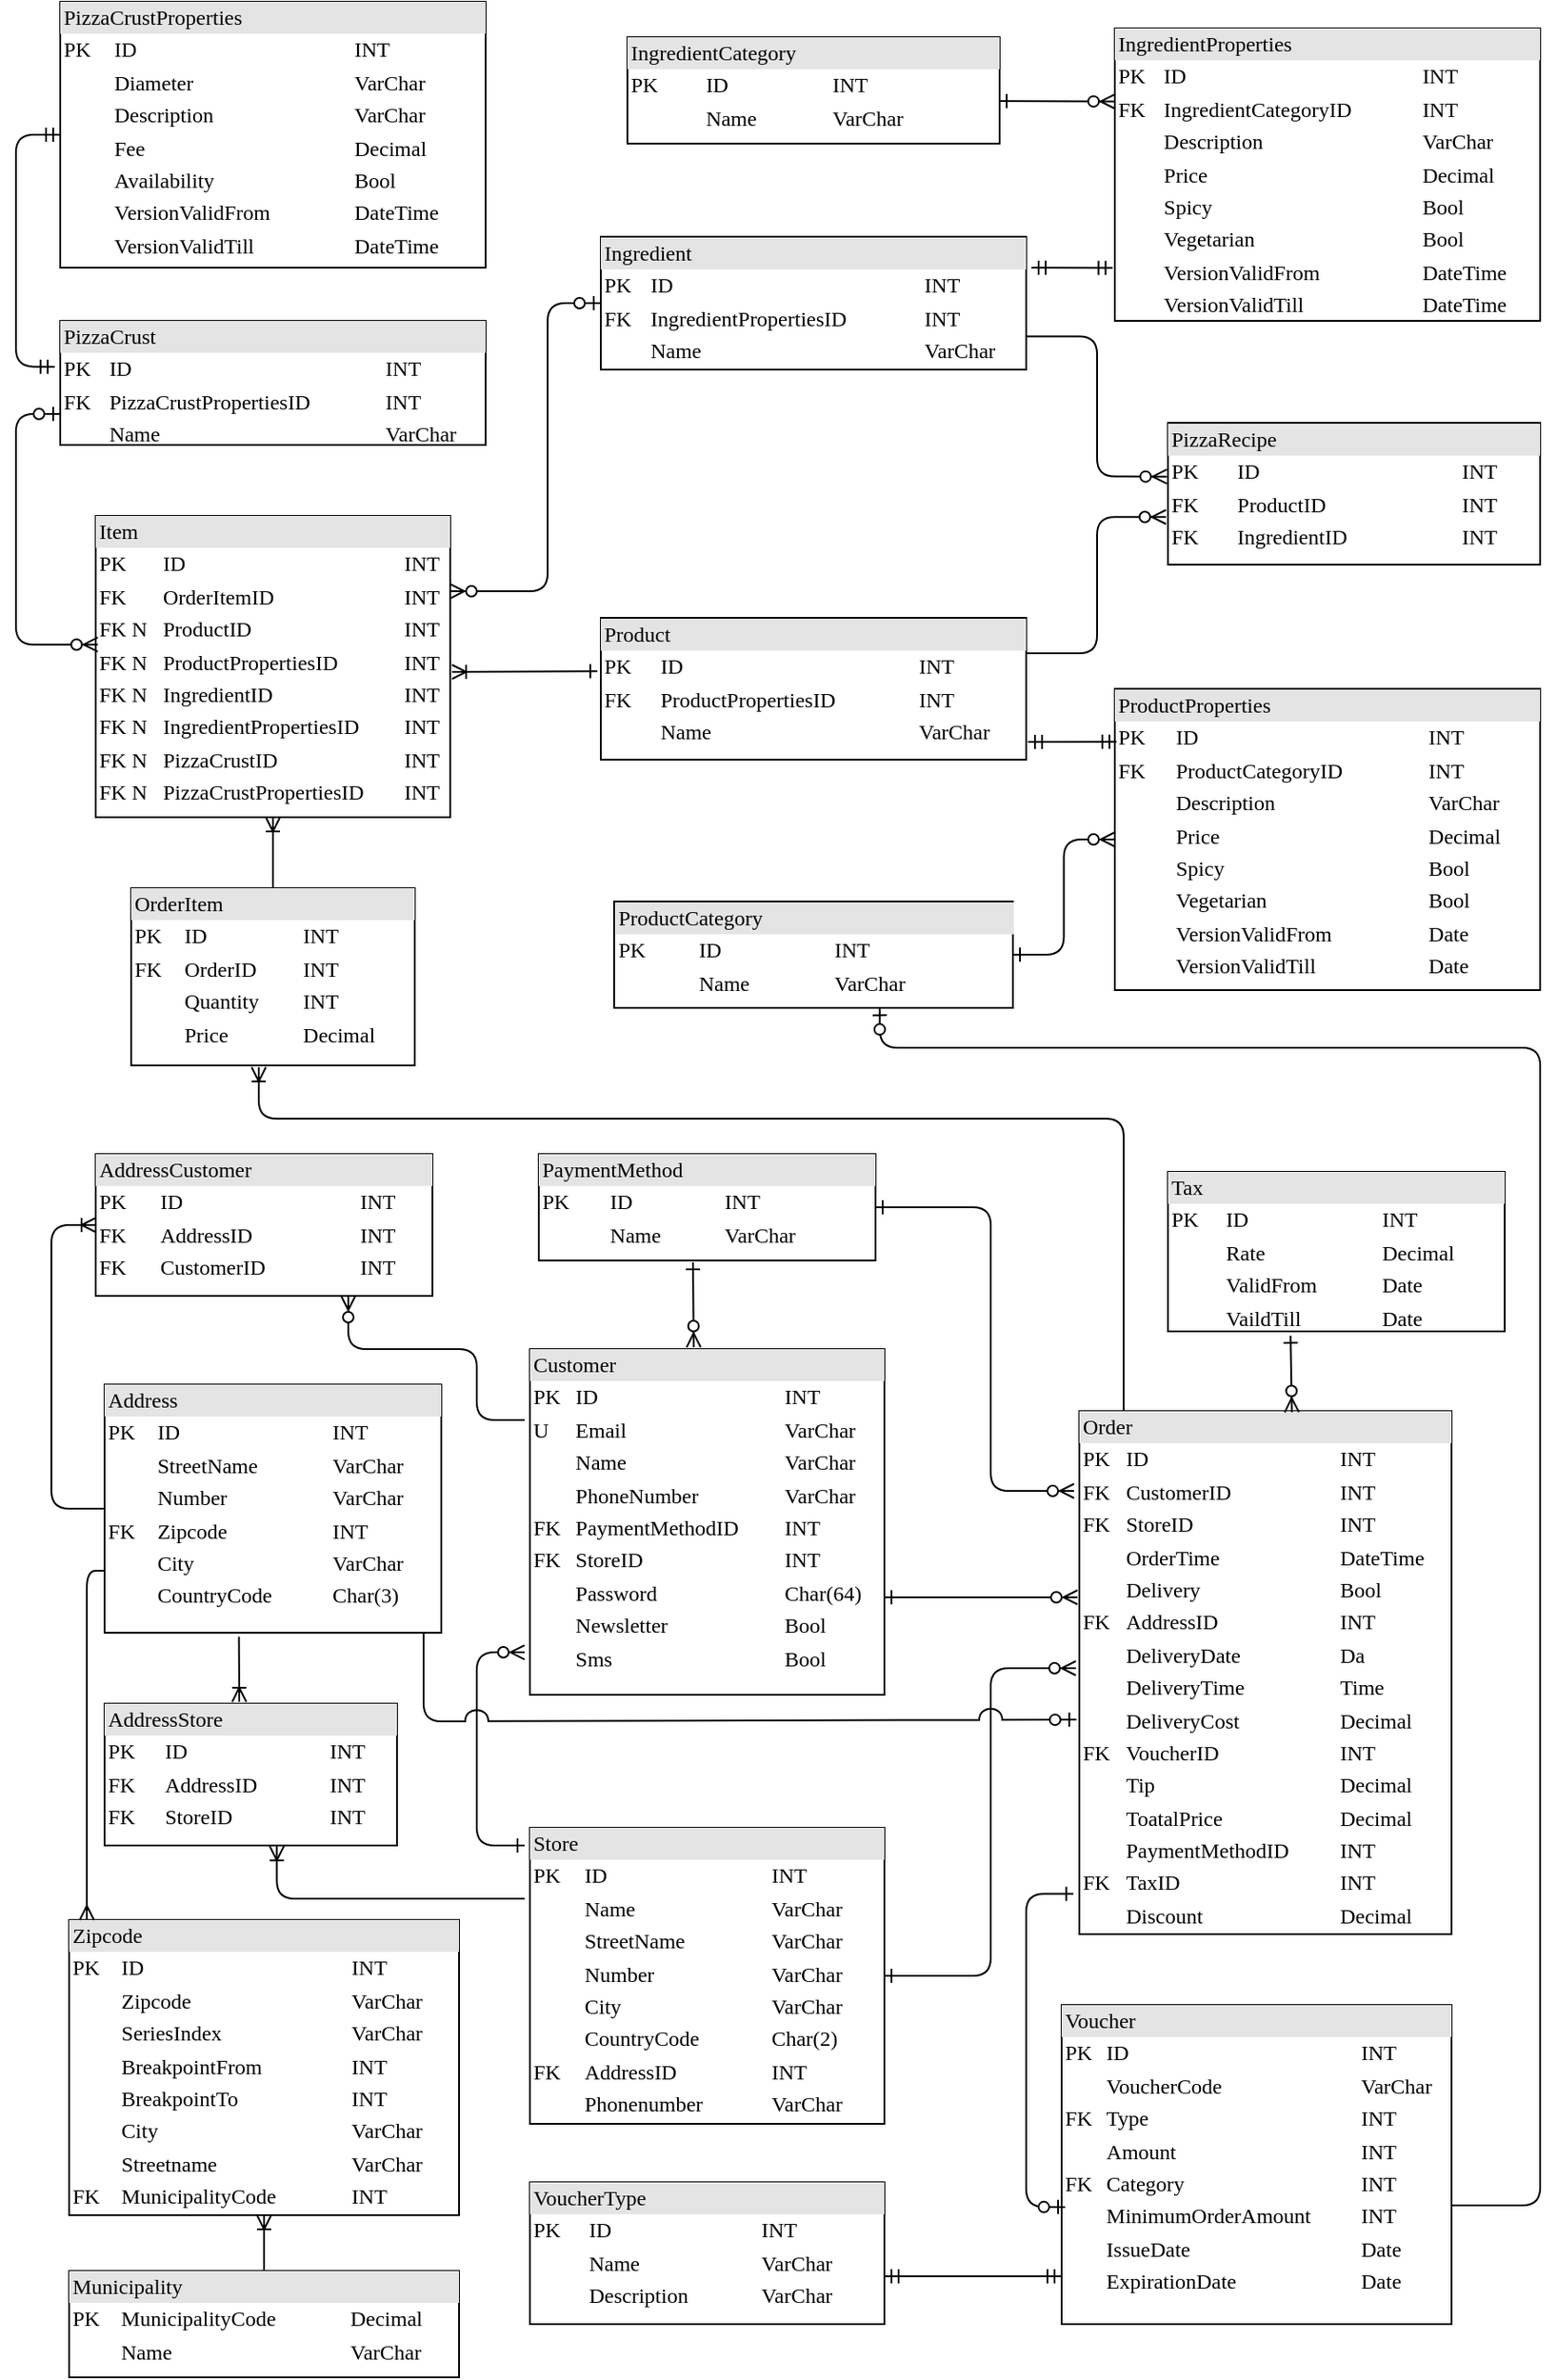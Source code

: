 <mxfile version="13.8.0" type="github">
  <diagram name="Page-1" id="2ca16b54-16f6-2749-3443-fa8db7711227">
    <mxGraphModel dx="4212" dy="2574" grid="1" gridSize="10" guides="1" tooltips="1" connect="1" arrows="1" fold="1" page="1" pageScale="1" pageWidth="1100" pageHeight="850" background="#ffffff" math="0" shadow="0">
      <root>
        <mxCell id="0" />
        <mxCell id="1" parent="0" />
        <mxCell id="2ed32ef02a7f4228-2" value="&lt;div style=&quot;box-sizing: border-box ; width: 100% ; background: #e4e4e4 ; padding: 2px&quot;&gt;Product&lt;br&gt;&lt;/div&gt;&lt;table style=&quot;width: 100% ; font-size: 1em&quot; cellspacing=&quot;0&quot; cellpadding=&quot;2&quot;&gt;&lt;tbody&gt;&lt;tr&gt;&lt;td&gt;PK&amp;nbsp;&lt;/td&gt;&lt;td&gt;ID&lt;/td&gt;&lt;td&gt;INT&lt;br&gt;&lt;/td&gt;&lt;/tr&gt;&lt;tr&gt;&lt;td&gt;FK&lt;/td&gt;&lt;td&gt;ProductPropertiesID&lt;br&gt;&lt;/td&gt;&lt;td&gt;INT&lt;/td&gt;&lt;/tr&gt;&lt;tr&gt;&lt;td&gt;&lt;br&gt;&lt;/td&gt;&lt;td&gt;Name&lt;br&gt;&lt;/td&gt;&lt;td&gt;VarChar&lt;br&gt;&lt;/td&gt;&lt;/tr&gt;&lt;/tbody&gt;&lt;/table&gt;" style="verticalAlign=top;align=left;overflow=fill;html=1;rounded=0;shadow=0;comic=0;labelBackgroundColor=none;strokeWidth=1;fontFamily=Verdana;fontSize=12" parent="1" vertex="1">
          <mxGeometry x="-590" y="-392.5" width="240" height="80" as="geometry" />
        </mxCell>
        <mxCell id="2ed32ef02a7f4228-3" value="&lt;div style=&quot;box-sizing: border-box ; width: 100% ; background: #e4e4e4 ; padding: 2px&quot;&gt;PizzaCrust&lt;br&gt;&lt;/div&gt;&lt;table style=&quot;width: 100% ; font-size: 1em&quot; cellspacing=&quot;0&quot; cellpadding=&quot;2&quot;&gt;&lt;tbody&gt;&lt;tr&gt;&lt;td&gt;PK&lt;/td&gt;&lt;td&gt;ID&lt;/td&gt;&lt;td&gt;INT&lt;/td&gt;&lt;/tr&gt;&lt;tr&gt;&lt;td&gt;FK&lt;/td&gt;&lt;td&gt;PizzaCrustPropertiesID&lt;/td&gt;&lt;td&gt;INT&lt;/td&gt;&lt;/tr&gt;&lt;tr&gt;&lt;td&gt;&lt;br&gt;&lt;/td&gt;&lt;td&gt;Name&lt;br&gt;&lt;/td&gt;&lt;td&gt;VarChar&lt;/td&gt;&lt;/tr&gt;&lt;/tbody&gt;&lt;/table&gt;" style="verticalAlign=top;align=left;overflow=fill;html=1;rounded=0;shadow=0;comic=0;labelBackgroundColor=none;strokeWidth=1;fontFamily=Verdana;fontSize=12" parent="1" vertex="1">
          <mxGeometry x="-895" y="-560" width="240" height="70" as="geometry" />
        </mxCell>
        <mxCell id="2ed32ef02a7f4228-5" value="&lt;div style=&quot;box-sizing: border-box ; width: 100% ; background: #e4e4e4 ; padding: 2px&quot;&gt;Store&lt;br&gt;&lt;/div&gt;&lt;table style=&quot;width: 100% ; font-size: 1em&quot; cellspacing=&quot;0&quot; cellpadding=&quot;2&quot;&gt;&lt;tbody&gt;&lt;tr&gt;&lt;td&gt;PK&lt;/td&gt;&lt;td&gt;ID&lt;br&gt;&lt;/td&gt;&lt;td&gt;INT&lt;/td&gt;&lt;/tr&gt;&lt;tr&gt;&lt;td&gt;&lt;br&gt;&lt;/td&gt;&lt;td&gt;Name&lt;br&gt;&lt;/td&gt;&lt;td&gt;VarChar&lt;/td&gt;&lt;/tr&gt;&lt;tr&gt;&lt;td&gt;&lt;br&gt;&lt;/td&gt;&lt;td&gt;StreetName&lt;br&gt;&lt;/td&gt;&lt;td&gt;VarChar&lt;/td&gt;&lt;/tr&gt;&lt;tr&gt;&lt;td&gt;&lt;br&gt;&lt;/td&gt;&lt;td&gt;Number&lt;br&gt;&lt;/td&gt;&lt;td&gt;VarChar&lt;/td&gt;&lt;/tr&gt;&lt;tr&gt;&lt;td&gt;&lt;br&gt;&lt;/td&gt;&lt;td&gt;City&lt;br&gt;&lt;/td&gt;&lt;td&gt;VarChar&lt;/td&gt;&lt;/tr&gt;&lt;tr&gt;&lt;td&gt;&lt;br&gt;&lt;/td&gt;&lt;td&gt;CountryCode&lt;br&gt;&lt;/td&gt;&lt;td&gt;Char(2)&lt;/td&gt;&lt;/tr&gt;&lt;tr&gt;&lt;td&gt;FK&lt;/td&gt;&lt;td&gt;AddressID&lt;br&gt;&lt;/td&gt;&lt;td&gt;INT&lt;/td&gt;&lt;/tr&gt;&lt;tr&gt;&lt;td&gt;&lt;br&gt;&lt;/td&gt;&lt;td&gt;Phonenumber&lt;br&gt;&lt;/td&gt;&lt;td&gt;VarChar&lt;/td&gt;&lt;/tr&gt;&lt;/tbody&gt;&lt;/table&gt;" style="verticalAlign=top;align=left;overflow=fill;html=1;rounded=0;shadow=0;comic=0;labelBackgroundColor=none;strokeWidth=1;fontFamily=Verdana;fontSize=12" parent="1" vertex="1">
          <mxGeometry x="-630" y="290" width="200" height="167" as="geometry" />
        </mxCell>
        <mxCell id="2ed32ef02a7f4228-8" value="&lt;div style=&quot;box-sizing: border-box ; width: 100% ; background: #e4e4e4 ; padding: 2px&quot;&gt;Ingredient&lt;br&gt;&lt;/div&gt;&lt;table style=&quot;width: 100% ; font-size: 1em&quot; cellspacing=&quot;0&quot; cellpadding=&quot;2&quot;&gt;&lt;tbody&gt;&lt;tr&gt;&lt;td&gt;PK&lt;/td&gt;&lt;td&gt;ID&lt;/td&gt;&lt;td&gt;INT&lt;/td&gt;&lt;/tr&gt;&lt;tr&gt;&lt;td&gt;FK&lt;/td&gt;&lt;td&gt;IngredientPropertiesID&lt;/td&gt;&lt;td&gt;INT&lt;/td&gt;&lt;/tr&gt;&lt;tr&gt;&lt;td&gt;&lt;br&gt;&lt;/td&gt;&lt;td&gt;Name&lt;br&gt;&lt;/td&gt;&lt;td&gt;VarChar&lt;/td&gt;&lt;/tr&gt;&lt;/tbody&gt;&lt;/table&gt;" style="verticalAlign=top;align=left;overflow=fill;html=1;rounded=0;shadow=0;comic=0;labelBackgroundColor=none;strokeWidth=1;fontFamily=Verdana;fontSize=12" parent="1" vertex="1">
          <mxGeometry x="-590" y="-607.5" width="240" height="75" as="geometry" />
        </mxCell>
        <mxCell id="2ed32ef02a7f4228-10" value="&lt;div style=&quot;box-sizing: border-box ; width: 100% ; background: #e4e4e4 ; padding: 2px&quot;&gt;Zipcode&lt;br&gt;&lt;/div&gt;&lt;table style=&quot;width: 100% ; font-size: 1em&quot; cellspacing=&quot;0&quot; cellpadding=&quot;2&quot;&gt;&lt;tbody&gt;&lt;tr&gt;&lt;td&gt;PK&lt;/td&gt;&lt;td&gt;ID&lt;/td&gt;&lt;td&gt;INT&lt;/td&gt;&lt;/tr&gt;&lt;tr&gt;&lt;td&gt;&lt;br&gt;&lt;/td&gt;&lt;td&gt;Zipcode&lt;br&gt;&lt;/td&gt;&lt;td&gt;VarChar&lt;/td&gt;&lt;/tr&gt;&lt;tr&gt;&lt;td&gt;&lt;br&gt;&lt;/td&gt;&lt;td&gt;SeriesIndex&lt;br&gt;&lt;/td&gt;&lt;td&gt;VarChar&lt;br&gt;&lt;/td&gt;&lt;/tr&gt;&lt;tr&gt;&lt;td&gt;&lt;br&gt;&lt;/td&gt;&lt;td&gt;BreakpointFrom&lt;br&gt;&lt;/td&gt;&lt;td&gt;INT&lt;br&gt;&lt;/td&gt;&lt;/tr&gt;&lt;tr&gt;&lt;td&gt;&lt;br&gt;&lt;/td&gt;&lt;td&gt;BreakpointTo&lt;br&gt;&lt;/td&gt;&lt;td&gt;INT&lt;br&gt;&lt;/td&gt;&lt;/tr&gt;&lt;tr&gt;&lt;td&gt;&lt;br&gt;&lt;/td&gt;&lt;td&gt;City&lt;br&gt;&lt;/td&gt;&lt;td&gt;VarChar&lt;br&gt;&lt;/td&gt;&lt;/tr&gt;&lt;tr&gt;&lt;td&gt;&lt;br&gt;&lt;/td&gt;&lt;td&gt;Streetname&lt;br&gt;&lt;/td&gt;&lt;td&gt;VarChar&lt;br&gt;&lt;/td&gt;&lt;/tr&gt;&lt;tr&gt;&lt;td&gt;FK&lt;/td&gt;&lt;td&gt;MunicipalityCode&lt;br&gt;&lt;/td&gt;&lt;td&gt;INT&lt;/td&gt;&lt;/tr&gt;&lt;tr&gt;&lt;td&gt;&lt;br&gt;&lt;/td&gt;&lt;td&gt;&lt;br&gt;&lt;/td&gt;&lt;td&gt;&lt;br&gt;&lt;/td&gt;&lt;/tr&gt;&lt;tr&gt;&lt;td&gt;&lt;br&gt;&lt;/td&gt;&lt;td&gt;&lt;br&gt;&lt;/td&gt;&lt;td&gt;&lt;br&gt;&lt;/td&gt;&lt;/tr&gt;&lt;tr&gt;&lt;td&gt;&lt;br&gt;&lt;/td&gt;&lt;td&gt;&lt;br&gt;&lt;/td&gt;&lt;td&gt;&lt;br&gt;&lt;/td&gt;&lt;/tr&gt;&lt;tr&gt;&lt;td&gt;&lt;br&gt;&lt;/td&gt;&lt;td&gt;&lt;br&gt;&lt;/td&gt;&lt;td&gt;&lt;br&gt;&lt;/td&gt;&lt;/tr&gt;&lt;tr&gt;&lt;td&gt;&lt;br&gt;&lt;/td&gt;&lt;td&gt;&lt;br&gt;&lt;/td&gt;&lt;td&gt;&lt;br&gt;&lt;/td&gt;&lt;/tr&gt;&lt;/tbody&gt;&lt;/table&gt;" style="verticalAlign=top;align=left;overflow=fill;html=1;rounded=0;shadow=0;comic=0;labelBackgroundColor=none;strokeWidth=1;fontFamily=Verdana;fontSize=12" parent="1" vertex="1">
          <mxGeometry x="-890" y="342" width="220" height="166.5" as="geometry" />
        </mxCell>
        <mxCell id="2ed32ef02a7f4228-11" value="&lt;div style=&quot;box-sizing: border-box ; width: 100% ; background: #e4e4e4 ; padding: 2px&quot;&gt;Municipality&lt;br&gt;&lt;/div&gt;&lt;table style=&quot;width: 100% ; font-size: 1em&quot; cellspacing=&quot;0&quot; cellpadding=&quot;2&quot;&gt;&lt;tbody&gt;&lt;tr&gt;&lt;td&gt;PK&lt;/td&gt;&lt;td&gt;MunicipalityCode&lt;br&gt;&lt;/td&gt;&lt;td&gt;Decimal&lt;br&gt;&lt;/td&gt;&lt;/tr&gt;&lt;tr&gt;&lt;td&gt;&lt;br&gt;&lt;/td&gt;&lt;td&gt;Name&lt;br&gt;&lt;/td&gt;&lt;td&gt;VarChar&lt;/td&gt;&lt;/tr&gt;&lt;tr&gt;&lt;td&gt;&lt;br&gt;&lt;/td&gt;&lt;td&gt;&lt;br&gt;&lt;/td&gt;&lt;td&gt;&lt;br&gt;&lt;/td&gt;&lt;/tr&gt;&lt;/tbody&gt;&lt;/table&gt;" style="verticalAlign=top;align=left;overflow=fill;html=1;rounded=0;shadow=0;comic=0;labelBackgroundColor=none;strokeWidth=1;fontFamily=Verdana;fontSize=12" parent="1" vertex="1">
          <mxGeometry x="-890" y="540" width="220" height="60" as="geometry" />
        </mxCell>
        <mxCell id="y2381WITxYUz7QJ1ljLC-3" value="&lt;div style=&quot;box-sizing: border-box ; width: 100% ; background: #e4e4e4 ; padding: 2px&quot;&gt;ProductCategory&lt;br&gt;&lt;/div&gt;&lt;table style=&quot;width: 100% ; font-size: 1em&quot; cellspacing=&quot;0&quot; cellpadding=&quot;2&quot;&gt;&lt;tbody&gt;&lt;tr&gt;&lt;td&gt;PK&lt;/td&gt;&lt;td&gt;ID&lt;br&gt;&lt;/td&gt;&lt;td&gt;INT&lt;/td&gt;&lt;/tr&gt;&lt;tr&gt;&lt;td&gt;&lt;br&gt;&lt;/td&gt;&lt;td&gt;Name&lt;br&gt;&lt;/td&gt;&lt;td&gt;VarChar&lt;/td&gt;&lt;/tr&gt;&lt;/tbody&gt;&lt;/table&gt;" style="verticalAlign=top;align=left;overflow=fill;html=1;rounded=0;shadow=0;comic=0;labelBackgroundColor=none;strokeWidth=1;fontFamily=Verdana;fontSize=12" parent="1" vertex="1">
          <mxGeometry x="-582.5" y="-232.5" width="225" height="60" as="geometry" />
        </mxCell>
        <mxCell id="y2381WITxYUz7QJ1ljLC-4" style="edgeStyle=orthogonalEdgeStyle;rounded=0;orthogonalLoop=1;jettySize=auto;html=1;exitX=0.5;exitY=1;exitDx=0;exitDy=0;" parent="1" source="y2381WITxYUz7QJ1ljLC-3" target="y2381WITxYUz7QJ1ljLC-3" edge="1">
          <mxGeometry relative="1" as="geometry" />
        </mxCell>
        <mxCell id="y2381WITxYUz7QJ1ljLC-5" style="edgeStyle=orthogonalEdgeStyle;rounded=0;orthogonalLoop=1;jettySize=auto;html=1;exitX=0.5;exitY=1;exitDx=0;exitDy=0;" parent="1" source="2ed32ef02a7f4228-2" target="2ed32ef02a7f4228-2" edge="1">
          <mxGeometry relative="1" as="geometry" />
        </mxCell>
        <mxCell id="y2381WITxYUz7QJ1ljLC-6" value="&lt;div style=&quot;box-sizing: border-box ; width: 100% ; background: #e4e4e4 ; padding: 2px&quot;&gt;IngredientCategory&lt;br&gt;&lt;/div&gt;&lt;table style=&quot;width: 100% ; font-size: 1em&quot; cellspacing=&quot;0&quot; cellpadding=&quot;2&quot;&gt;&lt;tbody&gt;&lt;tr&gt;&lt;td&gt;PK&lt;/td&gt;&lt;td&gt;ID&lt;br&gt;&lt;/td&gt;&lt;td&gt;INT&lt;/td&gt;&lt;/tr&gt;&lt;tr&gt;&lt;td&gt;&lt;br&gt;&lt;/td&gt;&lt;td&gt;Name&lt;br&gt;&lt;/td&gt;&lt;td&gt;VarChar&lt;/td&gt;&lt;/tr&gt;&lt;/tbody&gt;&lt;/table&gt;" style="verticalAlign=top;align=left;overflow=fill;html=1;rounded=0;shadow=0;comic=0;labelBackgroundColor=none;strokeWidth=1;fontFamily=Verdana;fontSize=12" parent="1" vertex="1">
          <mxGeometry x="-575" y="-720" width="210" height="60" as="geometry" />
        </mxCell>
        <mxCell id="y2381WITxYUz7QJ1ljLC-7" value="&lt;div style=&quot;box-sizing: border-box ; width: 100% ; background: #e4e4e4 ; padding: 2px&quot;&gt;PizzaRecipe&lt;br&gt;&lt;/div&gt;&lt;table style=&quot;width: 100% ; font-size: 1em&quot; cellspacing=&quot;0&quot; cellpadding=&quot;2&quot;&gt;&lt;tbody&gt;&lt;tr&gt;&lt;td&gt;PK&lt;/td&gt;&lt;td&gt;ID&lt;/td&gt;&lt;td&gt;INT&lt;/td&gt;&lt;/tr&gt;&lt;tr&gt;&lt;td&gt;FK&lt;/td&gt;&lt;td&gt;ProductID&lt;br&gt;&lt;/td&gt;&lt;td&gt;INT&lt;/td&gt;&lt;/tr&gt;&lt;tr&gt;&lt;td&gt;FK&lt;/td&gt;&lt;td&gt;IngredientID&lt;br&gt;&lt;/td&gt;&lt;td&gt;INT&lt;/td&gt;&lt;/tr&gt;&lt;/tbody&gt;&lt;/table&gt;" style="verticalAlign=top;align=left;overflow=fill;html=1;rounded=0;shadow=0;comic=0;labelBackgroundColor=none;strokeWidth=1;fontFamily=Verdana;fontSize=12" parent="1" vertex="1">
          <mxGeometry x="-270" y="-502.5" width="210" height="80" as="geometry" />
        </mxCell>
        <mxCell id="y2381WITxYUz7QJ1ljLC-9" value="&lt;div style=&quot;box-sizing: border-box ; width: 100% ; background: #e4e4e4 ; padding: 2px&quot;&gt;OrderItem&lt;br&gt;&lt;/div&gt;&lt;table style=&quot;width: 100% ; font-size: 1em&quot; cellspacing=&quot;0&quot; cellpadding=&quot;2&quot;&gt;&lt;tbody&gt;&lt;tr&gt;&lt;td&gt;PK&lt;/td&gt;&lt;td&gt;ID&lt;/td&gt;&lt;td&gt;INT&lt;/td&gt;&lt;/tr&gt;&lt;tr&gt;&lt;td&gt;FK&lt;/td&gt;&lt;td&gt;OrderID&lt;br&gt;&lt;/td&gt;&lt;td&gt;INT&lt;/td&gt;&lt;/tr&gt;&lt;tr&gt;&lt;td&gt;&lt;br&gt;&lt;/td&gt;&lt;td&gt;Quantity&lt;/td&gt;&lt;td&gt;INT&lt;/td&gt;&lt;/tr&gt;&lt;tr&gt;&lt;td&gt;&lt;br&gt;&lt;/td&gt;&lt;td&gt;Price&lt;br&gt;&lt;/td&gt;&lt;td&gt;Decimal&lt;br&gt;&lt;/td&gt;&lt;/tr&gt;&lt;/tbody&gt;&lt;/table&gt;" style="verticalAlign=top;align=left;overflow=fill;html=1;rounded=0;shadow=0;comic=0;labelBackgroundColor=none;strokeWidth=1;fontFamily=Verdana;fontSize=12" parent="1" vertex="1">
          <mxGeometry x="-855" y="-240" width="160" height="100" as="geometry" />
        </mxCell>
        <mxCell id="y2381WITxYUz7QJ1ljLC-11" value="&lt;div style=&quot;box-sizing: border-box ; width: 100% ; background: #e4e4e4 ; padding: 2px&quot;&gt;Order&lt;br&gt;&lt;/div&gt;&lt;table style=&quot;width: 100% ; font-size: 1em&quot; cellspacing=&quot;0&quot; cellpadding=&quot;2&quot;&gt;&lt;tbody&gt;&lt;tr&gt;&lt;td&gt;PK&lt;/td&gt;&lt;td&gt;ID&lt;br&gt;&lt;/td&gt;&lt;td&gt;INT&lt;/td&gt;&lt;/tr&gt;&lt;tr&gt;&lt;td&gt;FK&lt;/td&gt;&lt;td&gt;CustomerID&lt;br&gt;&lt;/td&gt;&lt;td&gt;INT&lt;/td&gt;&lt;/tr&gt;&lt;tr&gt;&lt;td&gt;FK&lt;/td&gt;&lt;td&gt;StoreID&lt;/td&gt;&lt;td&gt;INT&lt;/td&gt;&lt;/tr&gt;&lt;tr&gt;&lt;td&gt;&lt;br&gt;&lt;/td&gt;&lt;td&gt;OrderTime&lt;/td&gt;&lt;td&gt;DateTime&lt;/td&gt;&lt;/tr&gt;&lt;tr&gt;&lt;td&gt;&lt;br&gt;&lt;/td&gt;&lt;td&gt;Delivery&lt;/td&gt;&lt;td&gt;Bool&lt;/td&gt;&lt;/tr&gt;&lt;tr&gt;&lt;td&gt;FK&lt;/td&gt;&lt;td&gt;AddressID&lt;/td&gt;&lt;td&gt;INT&lt;/td&gt;&lt;/tr&gt;&lt;tr&gt;&lt;td&gt;&lt;br&gt;&lt;/td&gt;&lt;td&gt;DeliveryDate&lt;/td&gt;&lt;td&gt;Da&lt;/td&gt;&lt;/tr&gt;&lt;tr&gt;&lt;td&gt;&lt;br&gt;&lt;/td&gt;&lt;td&gt;DeliveryTime&lt;/td&gt;&lt;td&gt;Time&lt;/td&gt;&lt;/tr&gt;&lt;tr&gt;&lt;td&gt;&lt;br&gt;&lt;/td&gt;&lt;td&gt;DeliveryCost&lt;/td&gt;&lt;td&gt;Decimal&lt;/td&gt;&lt;/tr&gt;&lt;tr&gt;&lt;td&gt;FK&lt;/td&gt;&lt;td&gt;VoucherID&lt;/td&gt;&lt;td&gt;INT&lt;/td&gt;&lt;/tr&gt;&lt;tr&gt;&lt;td&gt;&lt;br&gt;&lt;/td&gt;&lt;td&gt;Tip&lt;/td&gt;&lt;td&gt;Decimal&lt;br&gt;&lt;/td&gt;&lt;/tr&gt;&lt;tr&gt;&lt;td&gt;&lt;br&gt;&lt;/td&gt;&lt;td&gt;ToatalPrice&lt;/td&gt;&lt;td&gt;Decimal&lt;/td&gt;&lt;/tr&gt;&lt;tr&gt;&lt;td&gt;&lt;br&gt;&lt;/td&gt;&lt;td&gt;PaymentMethodID&lt;/td&gt;&lt;td&gt;INT&lt;br&gt;&lt;/td&gt;&lt;/tr&gt;&lt;tr&gt;&lt;td&gt;FK&lt;/td&gt;&lt;td&gt;TaxID&lt;/td&gt;&lt;td&gt;INT&lt;/td&gt;&lt;/tr&gt;&lt;tr&gt;&lt;td&gt;&lt;br&gt;&lt;/td&gt;&lt;td&gt;Discount&lt;/td&gt;&lt;td&gt;Decimal&lt;/td&gt;&lt;/tr&gt;&lt;/tbody&gt;&lt;/table&gt;" style="verticalAlign=top;align=left;overflow=fill;html=1;rounded=0;shadow=0;comic=0;labelBackgroundColor=none;strokeWidth=1;fontFamily=Verdana;fontSize=12" parent="1" vertex="1">
          <mxGeometry x="-320" y="55" width="210" height="295" as="geometry" />
        </mxCell>
        <mxCell id="y2381WITxYUz7QJ1ljLC-12" value="&lt;div style=&quot;box-sizing: border-box ; width: 100% ; background: #e4e4e4 ; padding: 2px&quot;&gt;Customer&lt;br&gt;&lt;/div&gt;&lt;table style=&quot;width: 100% ; font-size: 1em&quot; cellspacing=&quot;0&quot; cellpadding=&quot;2&quot;&gt;&lt;tbody&gt;&lt;tr&gt;&lt;td&gt;PK&lt;/td&gt;&lt;td&gt;ID&lt;br&gt;&lt;/td&gt;&lt;td&gt;INT&lt;/td&gt;&lt;/tr&gt;&lt;tr&gt;&lt;td&gt;U&lt;/td&gt;&lt;td&gt;Email&lt;br&gt;&lt;/td&gt;&lt;td&gt;VarChar&lt;/td&gt;&lt;/tr&gt;&lt;tr&gt;&lt;td&gt;&lt;br&gt;&lt;/td&gt;&lt;td&gt;Name&lt;/td&gt;&lt;td&gt;VarChar&lt;br&gt;&lt;/td&gt;&lt;/tr&gt;&lt;tr&gt;&lt;td&gt;&lt;br&gt;&lt;/td&gt;&lt;td&gt;PhoneNumber&lt;/td&gt;&lt;td&gt;VarChar&lt;/td&gt;&lt;/tr&gt;&lt;tr&gt;&lt;td&gt;FK&lt;/td&gt;&lt;td&gt;PaymentMethodID&lt;/td&gt;&lt;td&gt;INT&lt;/td&gt;&lt;/tr&gt;&lt;tr&gt;&lt;td&gt;FK&lt;/td&gt;&lt;td&gt;StoreID&lt;/td&gt;&lt;td&gt;INT&lt;/td&gt;&lt;/tr&gt;&lt;tr&gt;&lt;td&gt;&lt;br&gt;&lt;/td&gt;&lt;td&gt;Password&lt;/td&gt;&lt;td&gt;Char(64)&lt;/td&gt;&lt;/tr&gt;&lt;tr&gt;&lt;td&gt;&lt;br&gt;&lt;/td&gt;&lt;td&gt;Newsletter&lt;/td&gt;&lt;td&gt;Bool&lt;/td&gt;&lt;/tr&gt;&lt;tr&gt;&lt;td&gt;&lt;br&gt;&lt;/td&gt;&lt;td&gt;Sms&lt;/td&gt;&lt;td&gt;Bool&lt;/td&gt;&lt;/tr&gt;&lt;/tbody&gt;&lt;/table&gt;" style="verticalAlign=top;align=left;overflow=fill;html=1;rounded=0;shadow=0;comic=0;labelBackgroundColor=none;strokeWidth=1;fontFamily=Verdana;fontSize=12" parent="1" vertex="1">
          <mxGeometry x="-630" y="20" width="200" height="195" as="geometry" />
        </mxCell>
        <mxCell id="y2381WITxYUz7QJ1ljLC-13" value="&lt;div style=&quot;box-sizing: border-box ; width: 100% ; background: #e4e4e4 ; padding: 2px&quot;&gt;PaymentMethod&lt;br&gt;&lt;/div&gt;&lt;table style=&quot;width: 100% ; font-size: 1em&quot; cellspacing=&quot;0&quot; cellpadding=&quot;2&quot;&gt;&lt;tbody&gt;&lt;tr&gt;&lt;td&gt;PK&lt;/td&gt;&lt;td&gt;ID&lt;br&gt;&lt;/td&gt;&lt;td&gt;INT&lt;/td&gt;&lt;/tr&gt;&lt;tr&gt;&lt;td&gt;&lt;br&gt;&lt;/td&gt;&lt;td&gt;Name&lt;br&gt;&lt;/td&gt;&lt;td&gt;VarChar&lt;/td&gt;&lt;/tr&gt;&lt;/tbody&gt;&lt;/table&gt;" style="verticalAlign=top;align=left;overflow=fill;html=1;rounded=0;shadow=0;comic=0;labelBackgroundColor=none;strokeWidth=1;fontFamily=Verdana;fontSize=12" parent="1" vertex="1">
          <mxGeometry x="-625" y="-90" width="190" height="60" as="geometry" />
        </mxCell>
        <mxCell id="y2381WITxYUz7QJ1ljLC-15" value="&lt;div style=&quot;box-sizing: border-box ; width: 100% ; background: #e4e4e4 ; padding: 2px&quot;&gt;Address&lt;br&gt;&lt;/div&gt;&lt;table style=&quot;width: 100% ; font-size: 1em&quot; cellspacing=&quot;0&quot; cellpadding=&quot;2&quot;&gt;&lt;tbody&gt;&lt;tr&gt;&lt;td&gt;PK&lt;/td&gt;&lt;td&gt;ID&lt;br&gt;&lt;/td&gt;&lt;td&gt;INT&lt;/td&gt;&lt;/tr&gt;&lt;tr&gt;&lt;td&gt;&lt;br&gt;&lt;/td&gt;&lt;td&gt;StreetName&lt;/td&gt;&lt;td&gt;VarChar&lt;/td&gt;&lt;/tr&gt;&lt;tr&gt;&lt;td&gt;&lt;br&gt;&lt;/td&gt;&lt;td&gt;Number&lt;/td&gt;&lt;td&gt;VarChar&lt;/td&gt;&lt;/tr&gt;&lt;tr&gt;&lt;td&gt;FK&lt;/td&gt;&lt;td&gt;Zipcode&lt;/td&gt;&lt;td&gt;INT&lt;/td&gt;&lt;/tr&gt;&lt;tr&gt;&lt;td&gt;&lt;br&gt;&lt;/td&gt;&lt;td&gt;City&lt;/td&gt;&lt;td&gt;VarChar&lt;/td&gt;&lt;/tr&gt;&lt;tr&gt;&lt;td&gt;&lt;br&gt;&lt;/td&gt;&lt;td&gt;CountryCode&lt;/td&gt;&lt;td&gt;Char(3)&lt;/td&gt;&lt;/tr&gt;&lt;/tbody&gt;&lt;/table&gt;" style="verticalAlign=top;align=left;overflow=fill;html=1;rounded=0;shadow=0;comic=0;labelBackgroundColor=none;strokeWidth=1;fontFamily=Verdana;fontSize=12" parent="1" vertex="1">
          <mxGeometry x="-870" y="40" width="190" height="140" as="geometry" />
        </mxCell>
        <mxCell id="y2381WITxYUz7QJ1ljLC-16" value="&lt;div style=&quot;box-sizing: border-box ; width: 100% ; background: #e4e4e4 ; padding: 2px&quot;&gt;Voucher&lt;br&gt;&lt;/div&gt;&lt;table style=&quot;width: 100% ; font-size: 1em&quot; cellspacing=&quot;0&quot; cellpadding=&quot;2&quot;&gt;&lt;tbody&gt;&lt;tr&gt;&lt;td&gt;PK&lt;/td&gt;&lt;td&gt;ID&lt;br&gt;&lt;/td&gt;&lt;td&gt;INT&lt;br&gt;&lt;/td&gt;&lt;/tr&gt;&lt;tr&gt;&lt;td&gt;&lt;br&gt;&lt;/td&gt;&lt;td&gt;VoucherCode&lt;/td&gt;&lt;td&gt;VarChar&lt;/td&gt;&lt;/tr&gt;&lt;tr&gt;&lt;td&gt;FK&lt;/td&gt;&lt;td&gt;Type&lt;/td&gt;&lt;td&gt;INT&lt;/td&gt;&lt;/tr&gt;&lt;tr&gt;&lt;td&gt;&lt;br&gt;&lt;/td&gt;&lt;td&gt;Amount&lt;/td&gt;&lt;td&gt;INT&lt;/td&gt;&lt;/tr&gt;&lt;tr&gt;&lt;td&gt;FK&lt;/td&gt;&lt;td&gt;Category&lt;/td&gt;&lt;td&gt;INT&lt;/td&gt;&lt;/tr&gt;&lt;tr&gt;&lt;td&gt;&lt;br&gt;&lt;/td&gt;&lt;td&gt;MinimumOrderAmount&lt;/td&gt;&lt;td&gt;INT&lt;/td&gt;&lt;/tr&gt;&lt;tr&gt;&lt;td&gt;&lt;br&gt;&lt;/td&gt;&lt;td&gt;IssueDate&lt;/td&gt;&lt;td&gt;Date&lt;/td&gt;&lt;/tr&gt;&lt;tr&gt;&lt;td&gt;&lt;br&gt;&lt;/td&gt;&lt;td&gt;ExpirationDate&lt;/td&gt;&lt;td&gt;Date&lt;br&gt;&lt;/td&gt;&lt;/tr&gt;&lt;/tbody&gt;&lt;/table&gt;" style="verticalAlign=top;align=left;overflow=fill;html=1;rounded=0;shadow=0;comic=0;labelBackgroundColor=none;strokeWidth=1;fontFamily=Verdana;fontSize=12" parent="1" vertex="1">
          <mxGeometry x="-330" y="390" width="220" height="180" as="geometry" />
        </mxCell>
        <mxCell id="y2381WITxYUz7QJ1ljLC-17" value="&lt;div style=&quot;box-sizing: border-box ; width: 100% ; background: #e4e4e4 ; padding: 2px&quot;&gt;Item&lt;br&gt;&lt;/div&gt;&lt;table style=&quot;width: 100% ; font-size: 1em&quot; cellspacing=&quot;0&quot; cellpadding=&quot;2&quot;&gt;&lt;tbody&gt;&lt;tr&gt;&lt;td&gt;PK&lt;/td&gt;&lt;td&gt;ID&lt;/td&gt;&lt;td&gt;INT&lt;/td&gt;&lt;/tr&gt;&lt;tr&gt;&lt;td&gt;FK&lt;/td&gt;&lt;td&gt;OrderItemID&lt;br&gt;&lt;/td&gt;&lt;td&gt;INT&lt;/td&gt;&lt;/tr&gt;&lt;tr&gt;&lt;td&gt;FK N&lt;/td&gt;&lt;td&gt;ProductID&lt;/td&gt;&lt;td&gt;INT&lt;/td&gt;&lt;/tr&gt;&lt;tr&gt;&lt;td&gt;FK N&lt;/td&gt;&lt;td&gt;&lt;span style=&quot;background-color: rgb(255 , 255 , 255)&quot;&gt;ProductPropertiesID&lt;/span&gt;&lt;/td&gt;&lt;td&gt;INT&lt;/td&gt;&lt;/tr&gt;&lt;tr&gt;&lt;td&gt;FK N&lt;/td&gt;&lt;td&gt;IngredientID&lt;/td&gt;&lt;td&gt;INT&lt;/td&gt;&lt;/tr&gt;&lt;tr&gt;&lt;td&gt;FK N&lt;/td&gt;&lt;td&gt;&lt;span style=&quot;background-color: rgb(255 , 255 , 255)&quot;&gt;IngredientPropertiesID&lt;/span&gt;&lt;/td&gt;&lt;td&gt;INT&lt;/td&gt;&lt;/tr&gt;&lt;tr&gt;&lt;td&gt;FK N&lt;/td&gt;&lt;td&gt;PizzaCrustID&lt;/td&gt;&lt;td&gt;INT&lt;/td&gt;&lt;/tr&gt;&lt;tr&gt;&lt;td&gt;FK N&lt;/td&gt;&lt;td&gt;&lt;span style=&quot;background-color: rgb(255 , 255 , 255)&quot;&gt;PizzaCrustPropertiesID&lt;/span&gt;&lt;/td&gt;&lt;td&gt;INT&lt;/td&gt;&lt;/tr&gt;&lt;/tbody&gt;&lt;/table&gt;" style="verticalAlign=top;align=left;overflow=fill;html=1;rounded=0;shadow=0;comic=0;labelBackgroundColor=none;strokeWidth=1;fontFamily=Verdana;fontSize=12" parent="1" vertex="1">
          <mxGeometry x="-875" y="-450" width="200" height="170" as="geometry" />
        </mxCell>
        <mxCell id="y2381WITxYUz7QJ1ljLC-18" style="edgeStyle=orthogonalEdgeStyle;rounded=0;orthogonalLoop=1;jettySize=auto;html=1;exitX=0.5;exitY=1;exitDx=0;exitDy=0;" parent="1" source="y2381WITxYUz7QJ1ljLC-7" target="y2381WITxYUz7QJ1ljLC-7" edge="1">
          <mxGeometry relative="1" as="geometry" />
        </mxCell>
        <mxCell id="y2381WITxYUz7QJ1ljLC-19" value="" style="fontSize=12;html=1;endArrow=ERoneToMany;endFill=0;entryX=0.45;entryY=1.01;entryDx=0;entryDy=0;exitX=0.119;exitY=-0.001;exitDx=0;exitDy=0;exitPerimeter=0;entryPerimeter=0;edgeStyle=orthogonalEdgeStyle;" parent="1" source="y2381WITxYUz7QJ1ljLC-11" target="y2381WITxYUz7QJ1ljLC-9" edge="1">
          <mxGeometry width="100" height="100" relative="1" as="geometry">
            <mxPoint x="-108" y="185" as="sourcePoint" />
            <mxPoint x="50" y="-110" as="targetPoint" />
            <Array as="points">
              <mxPoint x="-295" y="-110" />
              <mxPoint x="-783" y="-110" />
            </Array>
          </mxGeometry>
        </mxCell>
        <mxCell id="y2381WITxYUz7QJ1ljLC-21" value="" style="fontSize=12;html=1;endArrow=ERone;endFill=0;startArrow=ERzeroToMany;startFill=1;exitX=0;exitY=0.25;exitDx=0;exitDy=0;" parent="1" source="NlJtgaRzAW7B0GlUagiI-6" edge="1">
          <mxGeometry width="100" height="100" relative="1" as="geometry">
            <mxPoint x="-370" y="-373.5" as="sourcePoint" />
            <mxPoint x="-365" y="-684" as="targetPoint" />
          </mxGeometry>
        </mxCell>
        <mxCell id="y2381WITxYUz7QJ1ljLC-22" value="" style="fontSize=12;html=1;endArrow=ERoneToMany;endFill=0;exitX=0.5;exitY=0;exitDx=0;exitDy=0;entryX=0.5;entryY=1;entryDx=0;entryDy=0;" parent="1" source="y2381WITxYUz7QJ1ljLC-9" target="y2381WITxYUz7QJ1ljLC-17" edge="1">
          <mxGeometry width="100" height="100" relative="1" as="geometry">
            <mxPoint x="-760" y="-373.5" as="sourcePoint" />
            <mxPoint x="-730" y="-372.5" as="targetPoint" />
          </mxGeometry>
        </mxCell>
        <mxCell id="y2381WITxYUz7QJ1ljLC-23" value="" style="fontSize=12;html=1;endArrow=ERzeroToOne;endFill=1;startArrow=ERzeroToMany;startFill=1;exitX=0.006;exitY=0.427;exitDx=0;exitDy=0;entryX=0;entryY=0.75;entryDx=0;entryDy=0;exitPerimeter=0;edgeStyle=orthogonalEdgeStyle;" parent="1" source="y2381WITxYUz7QJ1ljLC-17" target="2ed32ef02a7f4228-3" edge="1">
          <mxGeometry width="100" height="100" relative="1" as="geometry">
            <mxPoint x="-530" y="-512.5" as="sourcePoint" />
            <mxPoint x="-790" y="-562.5" as="targetPoint" />
            <Array as="points">
              <mxPoint x="-920" y="-377" />
              <mxPoint x="-920" y="-508" />
            </Array>
          </mxGeometry>
        </mxCell>
        <mxCell id="y2381WITxYUz7QJ1ljLC-24" value="" style="edgeStyle=orthogonalEdgeStyle;fontSize=12;html=1;endArrow=ERzeroToOne;endFill=1;exitX=1;exitY=0.25;exitDx=0;exitDy=0;entryX=0;entryY=0.5;entryDx=0;entryDy=0;startArrow=ERzeroToMany;startFill=1;" parent="1" source="y2381WITxYUz7QJ1ljLC-17" target="2ed32ef02a7f4228-8" edge="1">
          <mxGeometry width="100" height="100" relative="1" as="geometry">
            <mxPoint x="-650" y="-372.5" as="sourcePoint" />
            <mxPoint x="-590" y="-372.5" as="targetPoint" />
            <Array as="points">
              <mxPoint x="-620" y="-408" />
              <mxPoint x="-620" y="-570" />
            </Array>
          </mxGeometry>
        </mxCell>
        <mxCell id="y2381WITxYUz7QJ1ljLC-25" value="" style="fontSize=12;html=1;endArrow=ERone;endFill=0;entryX=-0.008;entryY=0.377;entryDx=0;entryDy=0;startArrow=ERoneToMany;startFill=0;entryPerimeter=0;" parent="1" target="2ed32ef02a7f4228-2" edge="1">
          <mxGeometry width="100" height="100" relative="1" as="geometry">
            <mxPoint x="-674" y="-362" as="sourcePoint" />
            <mxPoint x="-580" y="-342.5" as="targetPoint" />
          </mxGeometry>
        </mxCell>
        <mxCell id="y2381WITxYUz7QJ1ljLC-26" value="" style="fontSize=12;html=1;endArrow=ERzeroToMany;endFill=1;startArrow=ERone;startFill=0;" parent="1" edge="1">
          <mxGeometry width="100" height="100" relative="1" as="geometry">
            <mxPoint x="-430" y="160" as="sourcePoint" />
            <mxPoint x="-321" y="160" as="targetPoint" />
          </mxGeometry>
        </mxCell>
        <mxCell id="y2381WITxYUz7QJ1ljLC-27" value="" style="edgeStyle=orthogonalEdgeStyle;fontSize=12;html=1;endArrow=ERzeroToMany;endFill=1;exitX=1;exitY=0.5;exitDx=0;exitDy=0;startArrow=ERone;startFill=0;" parent="1" source="2ed32ef02a7f4228-5" edge="1">
          <mxGeometry width="100" height="100" relative="1" as="geometry">
            <mxPoint x="-370" y="310" as="sourcePoint" />
            <mxPoint x="-322" y="200" as="targetPoint" />
            <Array as="points">
              <mxPoint x="-370" y="374" />
              <mxPoint x="-370" y="200" />
            </Array>
          </mxGeometry>
        </mxCell>
        <mxCell id="y2381WITxYUz7QJ1ljLC-28" value="" style="fontSize=12;html=1;endArrow=ERzeroToMany;endFill=1;entryX=0.462;entryY=-0.005;entryDx=0;entryDy=0;startArrow=ERone;startFill=0;entryPerimeter=0;" parent="1" target="y2381WITxYUz7QJ1ljLC-12" edge="1">
          <mxGeometry width="100" height="100" relative="1" as="geometry">
            <mxPoint x="-538" y="-29" as="sourcePoint" />
            <mxPoint x="-660" y="80" as="targetPoint" />
          </mxGeometry>
        </mxCell>
        <mxCell id="y2381WITxYUz7QJ1ljLC-31" value="" style="edgeStyle=orthogonalEdgeStyle;fontSize=12;html=1;endArrow=ERone;endFill=0;startArrow=ERzeroToMany;startFill=1;entryX=1;entryY=0.5;entryDx=0;entryDy=0;" parent="1" source="NlJtgaRzAW7B0GlUagiI-8" target="y2381WITxYUz7QJ1ljLC-3" edge="1">
          <mxGeometry width="100" height="100" relative="1" as="geometry">
            <mxPoint x="-340" y="-232.5" as="sourcePoint" />
            <mxPoint x="-290" y="-347.5" as="targetPoint" />
          </mxGeometry>
        </mxCell>
        <mxCell id="y2381WITxYUz7QJ1ljLC-32" value="" style="edgeStyle=orthogonalEdgeStyle;fontSize=12;html=1;endArrow=ERzeroToMany;endFill=1;startArrow=none;startFill=0;exitX=1;exitY=0.75;exitDx=0;exitDy=0;entryX=-0.003;entryY=0.379;entryDx=0;entryDy=0;entryPerimeter=0;" parent="1" source="2ed32ef02a7f4228-8" target="y2381WITxYUz7QJ1ljLC-7" edge="1">
          <mxGeometry width="100" height="100" relative="1" as="geometry">
            <mxPoint x="-390" y="-447.5" as="sourcePoint" />
            <mxPoint x="-330" y="-517.5" as="targetPoint" />
          </mxGeometry>
        </mxCell>
        <mxCell id="y2381WITxYUz7QJ1ljLC-33" value="" style="edgeStyle=orthogonalEdgeStyle;fontSize=12;html=1;endArrow=ERzeroToMany;endFill=1;startArrow=none;startFill=0;entryX=-0.005;entryY=0.664;entryDx=0;entryDy=0;exitX=1;exitY=0.25;exitDx=0;exitDy=0;entryPerimeter=0;" parent="1" source="2ed32ef02a7f4228-2" target="y2381WITxYUz7QJ1ljLC-7" edge="1">
          <mxGeometry width="100" height="100" relative="1" as="geometry">
            <mxPoint x="-380" y="-437.5" as="sourcePoint" />
            <mxPoint x="-320" y="-507.5" as="targetPoint" />
          </mxGeometry>
        </mxCell>
        <mxCell id="y2381WITxYUz7QJ1ljLC-34" value="" style="fontSize=12;html=1;endArrow=ERzeroToMany;endFill=1;startArrow=ERone;startFill=0;jumpStyle=arc;jumpSize=14;edgeStyle=orthogonalEdgeStyle;entryX=-0.015;entryY=0.877;entryDx=0;entryDy=0;entryPerimeter=0;" parent="1" target="y2381WITxYUz7QJ1ljLC-12" edge="1">
          <mxGeometry width="100" height="100" relative="1" as="geometry">
            <mxPoint x="-633" y="300" as="sourcePoint" />
            <mxPoint x="-670" y="360" as="targetPoint" />
            <Array as="points">
              <mxPoint x="-660" y="300" />
              <mxPoint x="-660" y="191" />
            </Array>
          </mxGeometry>
        </mxCell>
        <mxCell id="y2381WITxYUz7QJ1ljLC-35" value="" style="fontSize=12;html=1;endArrow=ERone;endFill=0;entryX=-0.016;entryY=0.923;entryDx=0;entryDy=0;entryPerimeter=0;startArrow=ERzeroToOne;startFill=1;exitX=0.009;exitY=0.633;exitDx=0;exitDy=0;exitPerimeter=0;edgeStyle=orthogonalEdgeStyle;" parent="1" source="y2381WITxYUz7QJ1ljLC-16" target="y2381WITxYUz7QJ1ljLC-11" edge="1">
          <mxGeometry width="100" height="100" relative="1" as="geometry">
            <mxPoint x="-280" y="270" as="sourcePoint" />
            <mxPoint x="-80" y="310" as="targetPoint" />
            <Array as="points">
              <mxPoint x="-350" y="504" />
              <mxPoint x="-350" y="327" />
            </Array>
          </mxGeometry>
        </mxCell>
        <mxCell id="y2381WITxYUz7QJ1ljLC-36" value="" style="fontSize=12;html=1;endArrow=ERoneToMany;endFill=0;exitX=0.5;exitY=0;exitDx=0;exitDy=0;entryX=0.5;entryY=1;entryDx=0;entryDy=0;" parent="1" source="2ed32ef02a7f4228-11" target="2ed32ef02a7f4228-10" edge="1">
          <mxGeometry width="100" height="100" relative="1" as="geometry">
            <mxPoint x="-1465" y="651.5" as="sourcePoint" />
            <mxPoint x="-785" y="441.5" as="targetPoint" />
          </mxGeometry>
        </mxCell>
        <mxCell id="y2381WITxYUz7QJ1ljLC-38" value="" style="fontSize=12;html=1;endArrow=none;endFill=0;entryX=0;entryY=0.75;entryDx=0;entryDy=0;startArrow=ERmany;startFill=0;edgeStyle=orthogonalEdgeStyle;" parent="1" target="y2381WITxYUz7QJ1ljLC-15" edge="1">
          <mxGeometry width="100" height="100" relative="1" as="geometry">
            <mxPoint x="-880" y="342" as="sourcePoint" />
            <mxPoint x="-906" y="372.79" as="targetPoint" />
            <Array as="points">
              <mxPoint x="-880" y="342" />
              <mxPoint x="-880" y="145" />
            </Array>
          </mxGeometry>
        </mxCell>
        <mxCell id="hdwIkRWlP0qDWi2jG1Cc-1" value="&lt;div style=&quot;box-sizing: border-box ; width: 100% ; background: #e4e4e4 ; padding: 2px&quot;&gt;AddressCustomer&lt;br&gt;&lt;/div&gt;&lt;table style=&quot;width: 100% ; font-size: 1em&quot; cellspacing=&quot;0&quot; cellpadding=&quot;2&quot;&gt;&lt;tbody&gt;&lt;tr&gt;&lt;td&gt;PK&lt;/td&gt;&lt;td&gt;ID&lt;br&gt;&lt;/td&gt;&lt;td&gt;INT&lt;/td&gt;&lt;/tr&gt;&lt;tr&gt;&lt;td&gt;FK&lt;br&gt;&lt;/td&gt;&lt;td&gt;AddressID&lt;br&gt;&lt;/td&gt;&lt;td&gt;INT&lt;br&gt;&lt;/td&gt;&lt;/tr&gt;&lt;tr&gt;&lt;td&gt;FK&lt;br&gt;&lt;/td&gt;&lt;td&gt;CustomerID&lt;br&gt;&lt;/td&gt;&lt;td&gt;INT&lt;br&gt;&lt;/td&gt;&lt;/tr&gt;&lt;/tbody&gt;&lt;/table&gt;" style="verticalAlign=top;align=left;overflow=fill;html=1;rounded=0;shadow=0;comic=0;labelBackgroundColor=none;strokeWidth=1;fontFamily=Verdana;fontSize=12" parent="1" vertex="1">
          <mxGeometry x="-875" y="-90" width="190" height="80" as="geometry" />
        </mxCell>
        <mxCell id="hdwIkRWlP0qDWi2jG1Cc-2" value="" style="fontSize=12;html=1;endArrow=ERoneToMany;endFill=0;entryX=0;entryY=0.5;entryDx=0;entryDy=0;exitX=0;exitY=0.5;exitDx=0;exitDy=0;edgeStyle=orthogonalEdgeStyle;" parent="1" source="y2381WITxYUz7QJ1ljLC-15" target="hdwIkRWlP0qDWi2jG1Cc-1" edge="1">
          <mxGeometry width="100" height="100" relative="1" as="geometry">
            <mxPoint x="-967" y="160" as="sourcePoint" />
            <mxPoint x="-710" y="240" as="targetPoint" />
            <Array as="points">
              <mxPoint x="-900" y="110" />
              <mxPoint x="-900" y="-50" />
            </Array>
          </mxGeometry>
        </mxCell>
        <mxCell id="hdwIkRWlP0qDWi2jG1Cc-3" value="" style="fontSize=12;html=1;endArrow=none;endFill=0;startArrow=ERzeroToMany;startFill=1;exitX=0.75;exitY=1;exitDx=0;exitDy=0;edgeStyle=orthogonalEdgeStyle;" parent="1" edge="1" source="hdwIkRWlP0qDWi2jG1Cc-1">
          <mxGeometry width="100" height="100" relative="1" as="geometry">
            <mxPoint x="-710" y="30" as="sourcePoint" />
            <mxPoint x="-633" y="60" as="targetPoint" />
            <Array as="points">
              <mxPoint x="-732" y="20" />
              <mxPoint x="-660" y="20" />
              <mxPoint x="-660" y="60" />
            </Array>
          </mxGeometry>
        </mxCell>
        <mxCell id="ETAcVdLp8TT4r2R5xOlY-1" value="" style="edgeStyle=orthogonalEdgeStyle;fontSize=12;html=1;endArrow=ERzeroToOne;endFill=1;jumpStyle=arc;jumpSize=13;entryX=-0.008;entryY=0.59;entryDx=0;entryDy=0;entryPerimeter=0;" parent="1" edge="1" target="y2381WITxYUz7QJ1ljLC-11" source="y2381WITxYUz7QJ1ljLC-15">
          <mxGeometry width="100" height="100" relative="1" as="geometry">
            <mxPoint x="-709" y="240" as="sourcePoint" />
            <mxPoint x="-340" y="230" as="targetPoint" />
            <Array as="points">
              <mxPoint x="-690" y="230" />
              <mxPoint x="-680" y="230" />
            </Array>
          </mxGeometry>
        </mxCell>
        <mxCell id="ETAcVdLp8TT4r2R5xOlY-3" value="" style="edgeStyle=orthogonalEdgeStyle;fontSize=12;html=1;endArrow=ERzeroToMany;endFill=1;exitX=1;exitY=0.5;exitDx=0;exitDy=0;startArrow=ERone;startFill=0;" parent="1" source="y2381WITxYUz7QJ1ljLC-13" edge="1">
          <mxGeometry width="100" height="100" relative="1" as="geometry">
            <mxPoint x="-380.0" y="-162" as="sourcePoint" />
            <mxPoint x="-323" y="100" as="targetPoint" />
            <Array as="points">
              <mxPoint x="-370" y="-60" />
              <mxPoint x="-370" y="100" />
            </Array>
          </mxGeometry>
        </mxCell>
        <mxCell id="HM5Xv7DNc_NoCFPY7eBH-1" value="&lt;div style=&quot;box-sizing: border-box ; width: 100% ; background: #e4e4e4 ; padding: 2px&quot;&gt;VoucherType&lt;br&gt;&lt;/div&gt;&lt;table style=&quot;width: 100% ; font-size: 1em&quot; cellspacing=&quot;0&quot; cellpadding=&quot;2&quot;&gt;&lt;tbody&gt;&lt;tr&gt;&lt;td&gt;PK&lt;/td&gt;&lt;td&gt;ID&lt;br&gt;&lt;/td&gt;&lt;td&gt;INT&lt;br&gt;&lt;/td&gt;&lt;/tr&gt;&lt;tr&gt;&lt;td&gt;&lt;br&gt;&lt;/td&gt;&lt;td&gt;Name&lt;/td&gt;&lt;td&gt;VarChar&lt;/td&gt;&lt;/tr&gt;&lt;tr&gt;&lt;td&gt;&lt;br&gt;&lt;/td&gt;&lt;td&gt;Description&lt;/td&gt;&lt;td&gt;VarChar&lt;br&gt;&lt;/td&gt;&lt;/tr&gt;&lt;/tbody&gt;&lt;/table&gt;" style="verticalAlign=top;align=left;overflow=fill;html=1;rounded=0;shadow=0;comic=0;labelBackgroundColor=none;strokeWidth=1;fontFamily=Verdana;fontSize=12" parent="1" vertex="1">
          <mxGeometry x="-630" y="490" width="200" height="80" as="geometry" />
        </mxCell>
        <mxCell id="NlJtgaRzAW7B0GlUagiI-2" value="&lt;div style=&quot;box-sizing: border-box ; width: 100% ; background: #e4e4e4 ; padding: 2px&quot;&gt;PizzaCrustProperties&lt;br&gt;&lt;/div&gt;&lt;table style=&quot;width: 100% ; font-size: 1em&quot; cellspacing=&quot;0&quot; cellpadding=&quot;2&quot;&gt;&lt;tbody&gt;&lt;tr&gt;&lt;td&gt;PK&lt;/td&gt;&lt;td&gt;ID&lt;/td&gt;&lt;td&gt;INT&lt;/td&gt;&lt;/tr&gt;&lt;tr&gt;&lt;td&gt;&lt;br&gt;&lt;/td&gt;&lt;td&gt;Diameter&lt;br&gt;&lt;/td&gt;&lt;td&gt;VarChar&lt;/td&gt;&lt;/tr&gt;&lt;tr&gt;&lt;td&gt;&lt;br&gt;&lt;/td&gt;&lt;td&gt;Description&lt;br&gt;&lt;/td&gt;&lt;td&gt;VarChar&lt;/td&gt;&lt;/tr&gt;&lt;tr&gt;&lt;td&gt;&lt;br&gt;&lt;/td&gt;&lt;td&gt;Fee&lt;br&gt;&lt;/td&gt;&lt;td&gt;Decimal&lt;/td&gt;&lt;/tr&gt;&lt;tr&gt;&lt;td&gt;&lt;br&gt;&lt;/td&gt;&lt;td&gt;Availability&lt;br&gt;&lt;/td&gt;&lt;td&gt;Bool&lt;/td&gt;&lt;/tr&gt;&lt;tr&gt;&lt;td&gt;&lt;br&gt;&lt;/td&gt;&lt;td&gt;VersionValidFrom&lt;/td&gt;&lt;td&gt;DateTime&lt;/td&gt;&lt;/tr&gt;&lt;tr&gt;&lt;td&gt;&lt;br&gt;&lt;/td&gt;&lt;td&gt;VersionValidTill&lt;/td&gt;&lt;td&gt;DateTime&lt;/td&gt;&lt;/tr&gt;&lt;/tbody&gt;&lt;/table&gt;" style="verticalAlign=top;align=left;overflow=fill;html=1;rounded=0;shadow=0;comic=0;labelBackgroundColor=none;strokeWidth=1;fontFamily=Verdana;fontSize=12" parent="1" vertex="1">
          <mxGeometry x="-895" y="-740" width="240" height="150" as="geometry" />
        </mxCell>
        <mxCell id="NlJtgaRzAW7B0GlUagiI-5" value="" style="fontSize=12;html=1;endArrow=ERmandOne;startArrow=ERmandOne;exitX=-0.013;exitY=0.369;exitDx=0;exitDy=0;entryX=0;entryY=0.5;entryDx=0;entryDy=0;exitPerimeter=0;edgeStyle=orthogonalEdgeStyle;" parent="1" source="2ed32ef02a7f4228-3" target="NlJtgaRzAW7B0GlUagiI-2" edge="1">
          <mxGeometry width="100" height="100" relative="1" as="geometry">
            <mxPoint x="-430" y="-542.5" as="sourcePoint" />
            <mxPoint x="-330" y="-642.5" as="targetPoint" />
            <Array as="points">
              <mxPoint x="-920" y="-534" />
              <mxPoint x="-920" y="-665" />
            </Array>
          </mxGeometry>
        </mxCell>
        <mxCell id="NlJtgaRzAW7B0GlUagiI-6" value="&lt;div style=&quot;box-sizing: border-box ; width: 100% ; background: #e4e4e4 ; padding: 2px&quot;&gt;IngredientProperties&lt;br&gt;&lt;/div&gt;&lt;table style=&quot;width: 100% ; font-size: 1em&quot; cellspacing=&quot;0&quot; cellpadding=&quot;2&quot;&gt;&lt;tbody&gt;&lt;tr&gt;&lt;td&gt;PK&lt;/td&gt;&lt;td&gt;ID&lt;/td&gt;&lt;td&gt;INT&lt;/td&gt;&lt;/tr&gt;&lt;tr&gt;&lt;td&gt;FK&lt;/td&gt;&lt;td&gt;IngredientCategoryID&lt;br&gt;&lt;/td&gt;&lt;td&gt;INT&lt;/td&gt;&lt;/tr&gt;&lt;tr&gt;&lt;td&gt;&lt;br&gt;&lt;/td&gt;&lt;td&gt;Description&lt;br&gt;&lt;/td&gt;&lt;td&gt;VarChar&lt;/td&gt;&lt;/tr&gt;&lt;tr&gt;&lt;td&gt;&lt;br&gt;&lt;/td&gt;&lt;td&gt;Price&lt;br&gt;&lt;/td&gt;&lt;td&gt;Decimal&lt;/td&gt;&lt;/tr&gt;&lt;tr&gt;&lt;td&gt;&lt;br&gt;&lt;/td&gt;&lt;td&gt;Spicy&lt;br&gt;&lt;/td&gt;&lt;td&gt;Bool&lt;/td&gt;&lt;/tr&gt;&lt;tr&gt;&lt;td&gt;&lt;br&gt;&lt;/td&gt;&lt;td&gt;Vegetarian&lt;br&gt;&lt;/td&gt;&lt;td&gt;Bool&lt;/td&gt;&lt;/tr&gt;&lt;tr&gt;&lt;td&gt;&lt;br&gt;&lt;/td&gt;&lt;td&gt;VersionValidFrom&lt;/td&gt;&lt;td&gt;DateTime&lt;/td&gt;&lt;/tr&gt;&lt;tr&gt;&lt;td&gt;&lt;br&gt;&lt;/td&gt;&lt;td&gt;VersionValidTill&lt;/td&gt;&lt;td&gt;DateTime&lt;/td&gt;&lt;/tr&gt;&lt;/tbody&gt;&lt;/table&gt;" style="verticalAlign=top;align=left;overflow=fill;html=1;rounded=0;shadow=0;comic=0;labelBackgroundColor=none;strokeWidth=1;fontFamily=Verdana;fontSize=12" parent="1" vertex="1">
          <mxGeometry x="-300" y="-725" width="240" height="165" as="geometry" />
        </mxCell>
        <mxCell id="NlJtgaRzAW7B0GlUagiI-7" value="" style="fontSize=12;html=1;endArrow=ERmandOne;startArrow=ERmandOne;entryX=-0.005;entryY=0.819;entryDx=0;entryDy=0;entryPerimeter=0;" parent="1" target="NlJtgaRzAW7B0GlUagiI-6" edge="1">
          <mxGeometry width="100" height="100" relative="1" as="geometry">
            <mxPoint x="-347" y="-590" as="sourcePoint" />
            <mxPoint x="-290" y="-952.5" as="targetPoint" />
          </mxGeometry>
        </mxCell>
        <mxCell id="NlJtgaRzAW7B0GlUagiI-8" value="&lt;div style=&quot;box-sizing: border-box ; width: 100% ; background: #e4e4e4 ; padding: 2px&quot;&gt;ProductProperties&lt;br&gt;&lt;/div&gt;&lt;table style=&quot;width: 100% ; font-size: 1em&quot; cellspacing=&quot;0&quot; cellpadding=&quot;2&quot;&gt;&lt;tbody&gt;&lt;tr&gt;&lt;td&gt;PK&amp;nbsp;&lt;/td&gt;&lt;td&gt;ID&lt;/td&gt;&lt;td&gt;INT&lt;br&gt;&lt;/td&gt;&lt;/tr&gt;&lt;tr&gt;&lt;td&gt;FK&lt;/td&gt;&lt;td&gt;ProductCategoryID&lt;br&gt;&lt;/td&gt;&lt;td&gt;INT&lt;/td&gt;&lt;/tr&gt;&lt;tr&gt;&lt;td&gt;&lt;br&gt;&lt;/td&gt;&lt;td&gt;Description&lt;br&gt;&lt;/td&gt;&lt;td&gt;VarChar&lt;br&gt;&lt;/td&gt;&lt;/tr&gt;&lt;tr&gt;&lt;td&gt;&lt;br&gt;&lt;/td&gt;&lt;td&gt;Price&lt;br&gt;&lt;/td&gt;&lt;td&gt;Decimal&lt;br&gt;&lt;/td&gt;&lt;/tr&gt;&lt;tr&gt;&lt;td&gt;&lt;br&gt;&lt;/td&gt;&lt;td&gt;Spicy&lt;br&gt;&lt;/td&gt;&lt;td&gt;Bool&lt;br&gt;&lt;/td&gt;&lt;/tr&gt;&lt;tr&gt;&lt;td&gt;&lt;br&gt;&lt;/td&gt;&lt;td&gt;Vegetarian&lt;br&gt;&lt;/td&gt;&lt;td&gt;Bool&lt;br&gt;&lt;/td&gt;&lt;/tr&gt;&lt;tr&gt;&lt;td&gt;&lt;br&gt;&lt;/td&gt;&lt;td&gt;VersionValidFrom&lt;/td&gt;&lt;td&gt;Date&lt;/td&gt;&lt;/tr&gt;&lt;tr&gt;&lt;td&gt;&lt;br&gt;&lt;/td&gt;&lt;td&gt;VersionValidTill&lt;/td&gt;&lt;td&gt;Date&lt;/td&gt;&lt;/tr&gt;&lt;/tbody&gt;&lt;/table&gt;" style="verticalAlign=top;align=left;overflow=fill;html=1;rounded=0;shadow=0;comic=0;labelBackgroundColor=none;strokeWidth=1;fontFamily=Verdana;fontSize=12" parent="1" vertex="1">
          <mxGeometry x="-300" y="-352.5" width="240" height="170" as="geometry" />
        </mxCell>
        <mxCell id="NlJtgaRzAW7B0GlUagiI-9" value="" style="fontSize=12;html=1;endArrow=ERmandOne;startArrow=ERmandOne;entryX=0.004;entryY=0.176;entryDx=0;entryDy=0;exitX=1.004;exitY=0.875;exitDx=0;exitDy=0;entryPerimeter=0;exitPerimeter=0;" parent="1" source="2ed32ef02a7f4228-2" target="NlJtgaRzAW7B0GlUagiI-8" edge="1">
          <mxGeometry width="100" height="100" relative="1" as="geometry">
            <mxPoint x="-493.44" y="-142.87" as="sourcePoint" />
            <mxPoint x="-446.56" y="-262.12" as="targetPoint" />
          </mxGeometry>
        </mxCell>
        <mxCell id="NlJtgaRzAW7B0GlUagiI-10" value="&lt;div style=&quot;box-sizing: border-box ; width: 100% ; background: #e4e4e4 ; padding: 2px&quot;&gt;Tax&lt;br&gt;&lt;/div&gt;&lt;table style=&quot;width: 100% ; font-size: 1em&quot; cellspacing=&quot;0&quot; cellpadding=&quot;2&quot;&gt;&lt;tbody&gt;&lt;tr&gt;&lt;td&gt;PK&lt;/td&gt;&lt;td&gt;ID&lt;br&gt;&lt;/td&gt;&lt;td&gt;INT&lt;/td&gt;&lt;/tr&gt;&lt;tr&gt;&lt;td&gt;&lt;br&gt;&lt;/td&gt;&lt;td&gt;Rate&lt;/td&gt;&lt;td&gt;Decimal&lt;/td&gt;&lt;/tr&gt;&lt;tr&gt;&lt;td&gt;&lt;br&gt;&lt;/td&gt;&lt;td&gt;ValidFrom&lt;/td&gt;&lt;td&gt;Date&lt;/td&gt;&lt;/tr&gt;&lt;tr&gt;&lt;td&gt;&lt;br&gt;&lt;/td&gt;&lt;td&gt;VaildTill&lt;/td&gt;&lt;td&gt;Date&lt;/td&gt;&lt;/tr&gt;&lt;tr&gt;&lt;td&gt;&lt;br&gt;&lt;/td&gt;&lt;td&gt;&lt;br&gt;&lt;/td&gt;&lt;td&gt;&lt;br&gt;&lt;/td&gt;&lt;/tr&gt;&lt;/tbody&gt;&lt;/table&gt;" style="verticalAlign=top;align=left;overflow=fill;html=1;rounded=0;shadow=0;comic=0;labelBackgroundColor=none;strokeWidth=1;fontFamily=Verdana;fontSize=12" parent="1" vertex="1">
          <mxGeometry x="-270" y="-80" width="190" height="90" as="geometry" />
        </mxCell>
        <mxCell id="NlJtgaRzAW7B0GlUagiI-11" value="" style="fontSize=12;html=1;endArrow=ERzeroToMany;endFill=1;startArrow=ERone;startFill=0;entryX=0.571;entryY=0.002;entryDx=0;entryDy=0;entryPerimeter=0;exitX=0.364;exitY=1.027;exitDx=0;exitDy=0;exitPerimeter=0;" parent="1" source="NlJtgaRzAW7B0GlUagiI-10" target="y2381WITxYUz7QJ1ljLC-11" edge="1">
          <mxGeometry width="100" height="100" relative="1" as="geometry">
            <mxPoint x="-200" y="2" as="sourcePoint" />
            <mxPoint x="-210" y="30" as="targetPoint" />
          </mxGeometry>
        </mxCell>
        <mxCell id="KU9gHebeLH6_5kWgY5Ib-1" value="" style="fontSize=12;html=1;endArrow=ERzeroToOne;endFill=1;entryX=0.666;entryY=1.003;entryDx=0;entryDy=0;edgeStyle=orthogonalEdgeStyle;entryPerimeter=0;" parent="1" source="y2381WITxYUz7QJ1ljLC-16" target="y2381WITxYUz7QJ1ljLC-3" edge="1">
          <mxGeometry width="100" height="100" relative="1" as="geometry">
            <mxPoint x="-101" y="425" as="sourcePoint" />
            <mxPoint x="330" y="503" as="targetPoint" />
            <Array as="points">
              <mxPoint x="-60" y="503" />
              <mxPoint x="-60" y="-150" />
              <mxPoint x="-433" y="-150" />
            </Array>
          </mxGeometry>
        </mxCell>
        <mxCell id="KU9gHebeLH6_5kWgY5Ib-2" value="" style="fontSize=12;html=1;endArrow=ERmandOne;startArrow=ERmandOne;entryX=1;entryY=0.663;entryDx=0;entryDy=0;entryPerimeter=0;exitX=0;exitY=0.85;exitDx=0;exitDy=0;exitPerimeter=0;" parent="1" source="y2381WITxYUz7QJ1ljLC-16" target="HM5Xv7DNc_NoCFPY7eBH-1" edge="1">
          <mxGeometry width="100" height="100" relative="1" as="geometry">
            <mxPoint x="-340" y="543" as="sourcePoint" />
            <mxPoint x="440" y="200" as="targetPoint" />
          </mxGeometry>
        </mxCell>
        <mxCell id="5SufSsj0dkEpYWzjrh-Y-1" value="&lt;div style=&quot;box-sizing: border-box ; width: 100% ; background: #e4e4e4 ; padding: 2px&quot;&gt;AddressStore&lt;/div&gt;&lt;table style=&quot;width: 100% ; font-size: 1em&quot; cellspacing=&quot;0&quot; cellpadding=&quot;2&quot;&gt;&lt;tbody&gt;&lt;tr&gt;&lt;td&gt;PK&lt;/td&gt;&lt;td&gt;ID&lt;/td&gt;&lt;td&gt;INT&lt;/td&gt;&lt;/tr&gt;&lt;tr&gt;&lt;td&gt;FK&lt;/td&gt;&lt;td&gt;AddressID&lt;br&gt;&lt;/td&gt;&lt;td&gt;INT&lt;/td&gt;&lt;/tr&gt;&lt;tr&gt;&lt;td&gt;FK&lt;/td&gt;&lt;td&gt;StoreID&lt;br&gt;&lt;/td&gt;&lt;td&gt;INT&lt;br&gt;&lt;/td&gt;&lt;/tr&gt;&lt;tr&gt;&lt;td&gt;&lt;br&gt;&lt;/td&gt;&lt;td&gt;&lt;br&gt;&lt;/td&gt;&lt;td&gt;&lt;br&gt;&lt;/td&gt;&lt;/tr&gt;&lt;tr&gt;&lt;td&gt;&lt;br&gt;&lt;/td&gt;&lt;td&gt;&lt;br&gt;&lt;/td&gt;&lt;td&gt;&lt;br&gt;&lt;/td&gt;&lt;/tr&gt;&lt;tr&gt;&lt;td&gt;&lt;br&gt;&lt;/td&gt;&lt;td&gt;&lt;br&gt;&lt;/td&gt;&lt;td&gt;&lt;br&gt;&lt;/td&gt;&lt;/tr&gt;&lt;tr&gt;&lt;td&gt;&lt;br&gt;&lt;/td&gt;&lt;td&gt;&lt;br&gt;&lt;/td&gt;&lt;td&gt;&lt;br&gt;&lt;/td&gt;&lt;/tr&gt;&lt;tr&gt;&lt;td&gt;&lt;br&gt;&lt;/td&gt;&lt;td&gt;&lt;br&gt;&lt;/td&gt;&lt;td&gt;&lt;br&gt;&lt;/td&gt;&lt;/tr&gt;&lt;/tbody&gt;&lt;/table&gt;" style="verticalAlign=top;align=left;overflow=fill;html=1;rounded=0;shadow=0;comic=0;labelBackgroundColor=none;strokeWidth=1;fontFamily=Verdana;fontSize=12" parent="1" vertex="1">
          <mxGeometry x="-870" y="220" width="165" height="80" as="geometry" />
        </mxCell>
        <mxCell id="5SufSsj0dkEpYWzjrh-Y-3" value="" style="fontSize=12;html=1;endArrow=none;endFill=0;startArrow=ERoneToMany;startFill=0;exitX=0.589;exitY=1.005;exitDx=0;exitDy=0;exitPerimeter=0;edgeStyle=orthogonalEdgeStyle;" parent="1" source="5SufSsj0dkEpYWzjrh-Y-1" edge="1">
          <mxGeometry width="100" height="100" relative="1" as="geometry">
            <mxPoint x="-700" y="40" as="sourcePoint" />
            <mxPoint x="-633" y="330" as="targetPoint" />
            <Array as="points">
              <mxPoint x="-773" y="330" />
            </Array>
          </mxGeometry>
        </mxCell>
        <mxCell id="NPFQ2Fxe4brSrVNnv5uk-1" value="" style="fontSize=12;html=1;endArrow=none;endFill=0;entryX=0.399;entryY=1.016;entryDx=0;entryDy=0;startArrow=ERoneToMany;startFill=0;entryPerimeter=0;" edge="1" parent="1" target="y2381WITxYUz7QJ1ljLC-15">
          <mxGeometry width="100" height="100" relative="1" as="geometry">
            <mxPoint x="-794" y="219" as="sourcePoint" />
            <mxPoint x="-770" y="250" as="targetPoint" />
          </mxGeometry>
        </mxCell>
      </root>
    </mxGraphModel>
  </diagram>
</mxfile>
